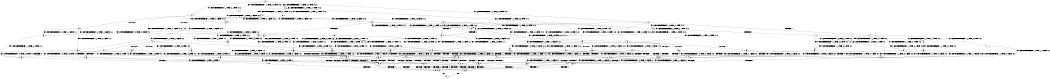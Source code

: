 digraph BCG {
size = "7, 10.5";
center = TRUE;
node [shape = circle];
0 [peripheries = 2];
0 -> 1 [label = "EX !0 !ATOMIC_EXCH_BRANCH (1, +1, TRUE, +0, 2, TRUE) !:0:1:2:"];
0 -> 2 [label = "EX !1 !ATOMIC_EXCH_BRANCH (1, +0, TRUE, +0, 3, TRUE) !:0:1:2:"];
0 -> 3 [label = "EX !2 !ATOMIC_EXCH_BRANCH (1, +0, TRUE, +0, 1, TRUE) !:0:1:2:"];
0 -> 4 [label = "EX !0 !ATOMIC_EXCH_BRANCH (1, +1, TRUE, +0, 2, TRUE) !:0:1:2:"];
1 -> 5 [label = "EX !2 !ATOMIC_EXCH_BRANCH (1, +0, TRUE, +0, 1, FALSE) !:0:1:2:"];
2 -> 6 [label = "EX !0 !ATOMIC_EXCH_BRANCH (1, +1, TRUE, +0, 2, TRUE) !:0:1:2:"];
2 -> 7 [label = "TERMINATE !1"];
2 -> 8 [label = "EX !2 !ATOMIC_EXCH_BRANCH (1, +0, TRUE, +0, 1, TRUE) !:0:1:2:"];
2 -> 9 [label = "EX !0 !ATOMIC_EXCH_BRANCH (1, +1, TRUE, +0, 2, TRUE) !:0:1:2:"];
3 -> 10 [label = "EX !0 !ATOMIC_EXCH_BRANCH (1, +1, TRUE, +0, 2, TRUE) !:0:1:2:"];
3 -> 8 [label = "EX !1 !ATOMIC_EXCH_BRANCH (1, +0, TRUE, +0, 3, TRUE) !:0:1:2:"];
3 -> 11 [label = "EX !0 !ATOMIC_EXCH_BRANCH (1, +1, TRUE, +0, 2, TRUE) !:0:1:2:"];
3 -> 3 [label = "EX !2 !ATOMIC_EXCH_BRANCH (1, +0, TRUE, +0, 1, TRUE) !:0:1:2:"];
4 -> 5 [label = "EX !2 !ATOMIC_EXCH_BRANCH (1, +0, TRUE, +0, 1, FALSE) !:0:1:2:"];
4 -> 12 [label = "TERMINATE !0"];
4 -> 13 [label = "EX !1 !ATOMIC_EXCH_BRANCH (1, +0, TRUE, +0, 3, FALSE) !:0:1:2:"];
4 -> 14 [label = "EX !2 !ATOMIC_EXCH_BRANCH (1, +0, TRUE, +0, 1, FALSE) !:0:1:2:"];
5 -> 15 [label = "EX !1 !ATOMIC_EXCH_BRANCH (1, +0, TRUE, +0, 3, TRUE) !:0:1:2:"];
6 -> 16 [label = "EX !2 !ATOMIC_EXCH_BRANCH (1, +0, TRUE, +0, 1, FALSE) !:0:1:2:"];
7 -> 17 [label = "EX !0 !ATOMIC_EXCH_BRANCH (1, +1, TRUE, +0, 2, TRUE) !:0:2:"];
7 -> 18 [label = "EX !2 !ATOMIC_EXCH_BRANCH (1, +0, TRUE, +0, 1, TRUE) !:0:2:"];
7 -> 19 [label = "EX !0 !ATOMIC_EXCH_BRANCH (1, +1, TRUE, +0, 2, TRUE) !:0:2:"];
8 -> 20 [label = "EX !0 !ATOMIC_EXCH_BRANCH (1, +1, TRUE, +0, 2, TRUE) !:0:1:2:"];
8 -> 21 [label = "TERMINATE !1"];
8 -> 22 [label = "EX !0 !ATOMIC_EXCH_BRANCH (1, +1, TRUE, +0, 2, TRUE) !:0:1:2:"];
8 -> 8 [label = "EX !2 !ATOMIC_EXCH_BRANCH (1, +0, TRUE, +0, 1, TRUE) !:0:1:2:"];
9 -> 16 [label = "EX !2 !ATOMIC_EXCH_BRANCH (1, +0, TRUE, +0, 1, FALSE) !:0:1:2:"];
9 -> 23 [label = "TERMINATE !1"];
9 -> 24 [label = "TERMINATE !0"];
9 -> 25 [label = "EX !2 !ATOMIC_EXCH_BRANCH (1, +0, TRUE, +0, 1, FALSE) !:0:1:2:"];
10 -> 5 [label = "EX !2 !ATOMIC_EXCH_BRANCH (1, +0, TRUE, +0, 1, FALSE) !:0:1:2:"];
11 -> 5 [label = "EX !2 !ATOMIC_EXCH_BRANCH (1, +0, TRUE, +0, 1, FALSE) !:0:1:2:"];
11 -> 26 [label = "TERMINATE !0"];
11 -> 27 [label = "EX !1 !ATOMIC_EXCH_BRANCH (1, +0, TRUE, +0, 3, FALSE) !:0:1:2:"];
11 -> 14 [label = "EX !2 !ATOMIC_EXCH_BRANCH (1, +0, TRUE, +0, 1, FALSE) !:0:1:2:"];
12 -> 28 [label = "EX !2 !ATOMIC_EXCH_BRANCH (1, +0, TRUE, +0, 1, FALSE) !:1:2:"];
12 -> 29 [label = "EX !1 !ATOMIC_EXCH_BRANCH (1, +0, TRUE, +0, 3, FALSE) !:1:2:"];
12 -> 30 [label = "EX !2 !ATOMIC_EXCH_BRANCH (1, +0, TRUE, +0, 1, FALSE) !:1:2:"];
13 -> 6 [label = "EX !1 !ATOMIC_EXCH_BRANCH (1, +1, TRUE, +0, 3, TRUE) !:0:1:2:"];
13 -> 31 [label = "TERMINATE !0"];
13 -> 32 [label = "EX !2 !ATOMIC_EXCH_BRANCH (1, +0, TRUE, +0, 1, TRUE) !:0:1:2:"];
13 -> 9 [label = "EX !1 !ATOMIC_EXCH_BRANCH (1, +1, TRUE, +0, 3, TRUE) !:0:1:2:"];
14 -> 15 [label = "EX !1 !ATOMIC_EXCH_BRANCH (1, +0, TRUE, +0, 3, TRUE) !:0:1:2:"];
14 -> 33 [label = "TERMINATE !2"];
14 -> 34 [label = "TERMINATE !0"];
14 -> 35 [label = "EX !1 !ATOMIC_EXCH_BRANCH (1, +0, TRUE, +0, 3, TRUE) !:0:1:2:"];
15 -> 36 [label = "TERMINATE !0"];
16 -> 36 [label = "TERMINATE !0"];
17 -> 37 [label = "EX !2 !ATOMIC_EXCH_BRANCH (1, +0, TRUE, +0, 1, FALSE) !:0:2:"];
18 -> 38 [label = "EX !0 !ATOMIC_EXCH_BRANCH (1, +1, TRUE, +0, 2, TRUE) !:0:2:"];
18 -> 39 [label = "EX !0 !ATOMIC_EXCH_BRANCH (1, +1, TRUE, +0, 2, TRUE) !:0:2:"];
18 -> 18 [label = "EX !2 !ATOMIC_EXCH_BRANCH (1, +0, TRUE, +0, 1, TRUE) !:0:2:"];
19 -> 37 [label = "EX !2 !ATOMIC_EXCH_BRANCH (1, +0, TRUE, +0, 1, FALSE) !:0:2:"];
19 -> 40 [label = "TERMINATE !0"];
19 -> 41 [label = "EX !2 !ATOMIC_EXCH_BRANCH (1, +0, TRUE, +0, 1, FALSE) !:0:2:"];
20 -> 16 [label = "EX !2 !ATOMIC_EXCH_BRANCH (1, +0, TRUE, +0, 1, FALSE) !:0:1:2:"];
21 -> 42 [label = "EX !2 !ATOMIC_EXCH_BRANCH (1, +0, TRUE, +0, 1, TRUE) !:0:2:"];
21 -> 39 [label = "EX !0 !ATOMIC_EXCH_BRANCH (1, +1, TRUE, +0, 2, TRUE) !:0:2:"];
21 -> 18 [label = "EX !2 !ATOMIC_EXCH_BRANCH (1, +0, TRUE, +0, 1, TRUE) !:0:2:"];
22 -> 16 [label = "EX !2 !ATOMIC_EXCH_BRANCH (1, +0, TRUE, +0, 1, FALSE) !:0:1:2:"];
22 -> 43 [label = "TERMINATE !1"];
22 -> 44 [label = "TERMINATE !0"];
22 -> 25 [label = "EX !2 !ATOMIC_EXCH_BRANCH (1, +0, TRUE, +0, 1, FALSE) !:0:1:2:"];
23 -> 37 [label = "EX !2 !ATOMIC_EXCH_BRANCH (1, +0, TRUE, +0, 1, FALSE) !:0:2:"];
23 -> 40 [label = "TERMINATE !0"];
23 -> 41 [label = "EX !2 !ATOMIC_EXCH_BRANCH (1, +0, TRUE, +0, 1, FALSE) !:0:2:"];
24 -> 45 [label = "EX !2 !ATOMIC_EXCH_BRANCH (1, +0, TRUE, +0, 1, FALSE) !:1:2:"];
24 -> 40 [label = "TERMINATE !1"];
24 -> 46 [label = "EX !2 !ATOMIC_EXCH_BRANCH (1, +0, TRUE, +0, 1, FALSE) !:1:2:"];
25 -> 36 [label = "TERMINATE !0"];
25 -> 47 [label = "TERMINATE !1"];
25 -> 48 [label = "TERMINATE !2"];
25 -> 49 [label = "TERMINATE !0"];
26 -> 28 [label = "EX !2 !ATOMIC_EXCH_BRANCH (1, +0, TRUE, +0, 1, FALSE) !:1:2:"];
26 -> 50 [label = "EX !1 !ATOMIC_EXCH_BRANCH (1, +0, TRUE, +0, 3, FALSE) !:1:2:"];
26 -> 30 [label = "EX !2 !ATOMIC_EXCH_BRANCH (1, +0, TRUE, +0, 1, FALSE) !:1:2:"];
27 -> 20 [label = "EX !1 !ATOMIC_EXCH_BRANCH (1, +1, TRUE, +0, 3, TRUE) !:0:1:2:"];
27 -> 51 [label = "TERMINATE !0"];
27 -> 32 [label = "EX !2 !ATOMIC_EXCH_BRANCH (1, +0, TRUE, +0, 1, TRUE) !:0:1:2:"];
27 -> 22 [label = "EX !1 !ATOMIC_EXCH_BRANCH (1, +1, TRUE, +0, 3, TRUE) !:0:1:2:"];
28 -> 52 [label = "EX !1 !ATOMIC_EXCH_BRANCH (1, +0, TRUE, +0, 3, TRUE) !:1:2:"];
29 -> 53 [label = "EX !1 !ATOMIC_EXCH_BRANCH (1, +1, TRUE, +0, 3, TRUE) !:1:2:"];
29 -> 54 [label = "EX !2 !ATOMIC_EXCH_BRANCH (1, +0, TRUE, +0, 1, TRUE) !:1:2:"];
29 -> 55 [label = "EX !1 !ATOMIC_EXCH_BRANCH (1, +1, TRUE, +0, 3, TRUE) !:1:2:"];
30 -> 52 [label = "EX !1 !ATOMIC_EXCH_BRANCH (1, +0, TRUE, +0, 3, TRUE) !:1:2:"];
30 -> 56 [label = "TERMINATE !2"];
30 -> 57 [label = "EX !1 !ATOMIC_EXCH_BRANCH (1, +0, TRUE, +0, 3, TRUE) !:1:2:"];
31 -> 53 [label = "EX !1 !ATOMIC_EXCH_BRANCH (1, +1, TRUE, +0, 3, TRUE) !:1:2:"];
31 -> 54 [label = "EX !2 !ATOMIC_EXCH_BRANCH (1, +0, TRUE, +0, 1, TRUE) !:1:2:"];
31 -> 55 [label = "EX !1 !ATOMIC_EXCH_BRANCH (1, +1, TRUE, +0, 3, TRUE) !:1:2:"];
32 -> 20 [label = "EX !1 !ATOMIC_EXCH_BRANCH (1, +1, TRUE, +0, 3, TRUE) !:0:1:2:"];
32 -> 51 [label = "TERMINATE !0"];
32 -> 32 [label = "EX !2 !ATOMIC_EXCH_BRANCH (1, +0, TRUE, +0, 1, TRUE) !:0:1:2:"];
32 -> 22 [label = "EX !1 !ATOMIC_EXCH_BRANCH (1, +1, TRUE, +0, 3, TRUE) !:0:1:2:"];
33 -> 58 [label = "EX !1 !ATOMIC_EXCH_BRANCH (1, +0, TRUE, +0, 3, TRUE) !:0:1:"];
33 -> 56 [label = "TERMINATE !0"];
33 -> 59 [label = "EX !1 !ATOMIC_EXCH_BRANCH (1, +0, TRUE, +0, 3, TRUE) !:0:1:"];
34 -> 52 [label = "EX !1 !ATOMIC_EXCH_BRANCH (1, +0, TRUE, +0, 3, TRUE) !:1:2:"];
34 -> 56 [label = "TERMINATE !2"];
34 -> 57 [label = "EX !1 !ATOMIC_EXCH_BRANCH (1, +0, TRUE, +0, 3, TRUE) !:1:2:"];
35 -> 36 [label = "TERMINATE !0"];
35 -> 47 [label = "TERMINATE !1"];
35 -> 48 [label = "TERMINATE !2"];
35 -> 49 [label = "TERMINATE !0"];
36 -> 60 [label = "TERMINATE !2"];
37 -> 61 [label = "TERMINATE !0"];
38 -> 37 [label = "EX !2 !ATOMIC_EXCH_BRANCH (1, +0, TRUE, +0, 1, FALSE) !:0:2:"];
39 -> 37 [label = "EX !2 !ATOMIC_EXCH_BRANCH (1, +0, TRUE, +0, 1, FALSE) !:0:2:"];
39 -> 62 [label = "TERMINATE !0"];
39 -> 41 [label = "EX !2 !ATOMIC_EXCH_BRANCH (1, +0, TRUE, +0, 1, FALSE) !:0:2:"];
40 -> 63 [label = "EX !2 !ATOMIC_EXCH_BRANCH (1, +0, TRUE, +0, 1, FALSE) !:2:"];
40 -> 64 [label = "EX !2 !ATOMIC_EXCH_BRANCH (1, +0, TRUE, +0, 1, FALSE) !:2:"];
41 -> 61 [label = "TERMINATE !0"];
41 -> 65 [label = "TERMINATE !2"];
41 -> 66 [label = "TERMINATE !0"];
42 -> 38 [label = "EX !0 !ATOMIC_EXCH_BRANCH (1, +1, TRUE, +0, 2, TRUE) !:0:2:"];
43 -> 37 [label = "EX !2 !ATOMIC_EXCH_BRANCH (1, +0, TRUE, +0, 1, FALSE) !:0:2:"];
43 -> 62 [label = "TERMINATE !0"];
43 -> 41 [label = "EX !2 !ATOMIC_EXCH_BRANCH (1, +0, TRUE, +0, 1, FALSE) !:0:2:"];
44 -> 45 [label = "EX !2 !ATOMIC_EXCH_BRANCH (1, +0, TRUE, +0, 1, FALSE) !:1:2:"];
44 -> 62 [label = "TERMINATE !1"];
44 -> 46 [label = "EX !2 !ATOMIC_EXCH_BRANCH (1, +0, TRUE, +0, 1, FALSE) !:1:2:"];
45 -> 60 [label = "TERMINATE !2"];
46 -> 60 [label = "TERMINATE !2"];
46 -> 66 [label = "TERMINATE !1"];
46 -> 67 [label = "TERMINATE !2"];
47 -> 61 [label = "TERMINATE !0"];
47 -> 65 [label = "TERMINATE !2"];
47 -> 66 [label = "TERMINATE !0"];
48 -> 60 [label = "TERMINATE !0"];
48 -> 65 [label = "TERMINATE !1"];
48 -> 67 [label = "TERMINATE !0"];
49 -> 60 [label = "TERMINATE !2"];
49 -> 66 [label = "TERMINATE !1"];
49 -> 67 [label = "TERMINATE !2"];
50 -> 68 [label = "EX !1 !ATOMIC_EXCH_BRANCH (1, +1, TRUE, +0, 3, TRUE) !:1:2:"];
50 -> 54 [label = "EX !2 !ATOMIC_EXCH_BRANCH (1, +0, TRUE, +0, 1, TRUE) !:1:2:"];
50 -> 69 [label = "EX !1 !ATOMIC_EXCH_BRANCH (1, +1, TRUE, +0, 3, TRUE) !:1:2:"];
51 -> 68 [label = "EX !1 !ATOMIC_EXCH_BRANCH (1, +1, TRUE, +0, 3, TRUE) !:1:2:"];
51 -> 54 [label = "EX !2 !ATOMIC_EXCH_BRANCH (1, +0, TRUE, +0, 1, TRUE) !:1:2:"];
51 -> 69 [label = "EX !1 !ATOMIC_EXCH_BRANCH (1, +1, TRUE, +0, 3, TRUE) !:1:2:"];
52 -> 60 [label = "TERMINATE !2"];
53 -> 45 [label = "EX !2 !ATOMIC_EXCH_BRANCH (1, +0, TRUE, +0, 1, FALSE) !:1:2:"];
54 -> 68 [label = "EX !1 !ATOMIC_EXCH_BRANCH (1, +1, TRUE, +0, 3, TRUE) !:1:2:"];
54 -> 54 [label = "EX !2 !ATOMIC_EXCH_BRANCH (1, +0, TRUE, +0, 1, TRUE) !:1:2:"];
54 -> 69 [label = "EX !1 !ATOMIC_EXCH_BRANCH (1, +1, TRUE, +0, 3, TRUE) !:1:2:"];
55 -> 45 [label = "EX !2 !ATOMIC_EXCH_BRANCH (1, +0, TRUE, +0, 1, FALSE) !:1:2:"];
55 -> 40 [label = "TERMINATE !1"];
55 -> 46 [label = "EX !2 !ATOMIC_EXCH_BRANCH (1, +0, TRUE, +0, 1, FALSE) !:1:2:"];
56 -> 70 [label = "EX !1 !ATOMIC_EXCH_BRANCH (1, +0, TRUE, +0, 3, TRUE) !:1:"];
56 -> 71 [label = "EX !1 !ATOMIC_EXCH_BRANCH (1, +0, TRUE, +0, 3, TRUE) !:1:"];
57 -> 60 [label = "TERMINATE !2"];
57 -> 66 [label = "TERMINATE !1"];
57 -> 67 [label = "TERMINATE !2"];
58 -> 60 [label = "TERMINATE !0"];
59 -> 60 [label = "TERMINATE !0"];
59 -> 65 [label = "TERMINATE !1"];
59 -> 67 [label = "TERMINATE !0"];
60 -> 72 [label = "TERMINATE !1"];
61 -> 72 [label = "TERMINATE !2"];
62 -> 63 [label = "EX !2 !ATOMIC_EXCH_BRANCH (1, +0, TRUE, +0, 1, FALSE) !:2:"];
62 -> 64 [label = "EX !2 !ATOMIC_EXCH_BRANCH (1, +0, TRUE, +0, 1, FALSE) !:2:"];
63 -> 72 [label = "TERMINATE !2"];
64 -> 72 [label = "TERMINATE !2"];
64 -> 73 [label = "TERMINATE !2"];
65 -> 72 [label = "TERMINATE !0"];
65 -> 73 [label = "TERMINATE !0"];
66 -> 72 [label = "TERMINATE !2"];
66 -> 73 [label = "TERMINATE !2"];
67 -> 72 [label = "TERMINATE !1"];
67 -> 73 [label = "TERMINATE !1"];
68 -> 45 [label = "EX !2 !ATOMIC_EXCH_BRANCH (1, +0, TRUE, +0, 1, FALSE) !:1:2:"];
69 -> 45 [label = "EX !2 !ATOMIC_EXCH_BRANCH (1, +0, TRUE, +0, 1, FALSE) !:1:2:"];
69 -> 62 [label = "TERMINATE !1"];
69 -> 46 [label = "EX !2 !ATOMIC_EXCH_BRANCH (1, +0, TRUE, +0, 1, FALSE) !:1:2:"];
70 -> 72 [label = "TERMINATE !1"];
71 -> 72 [label = "TERMINATE !1"];
71 -> 73 [label = "TERMINATE !1"];
72 -> 74 [label = "exit"];
73 -> 74 [label = "exit"];
}
